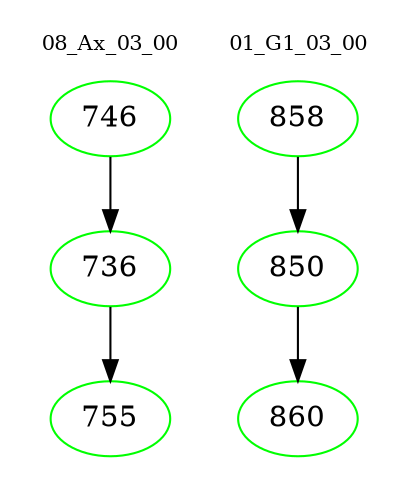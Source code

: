 digraph{
subgraph cluster_0 {
color = white
label = "08_Ax_03_00";
fontsize=10;
T0_746 [label="746", color="green"]
T0_746 -> T0_736 [color="black"]
T0_736 [label="736", color="green"]
T0_736 -> T0_755 [color="black"]
T0_755 [label="755", color="green"]
}
subgraph cluster_1 {
color = white
label = "01_G1_03_00";
fontsize=10;
T1_858 [label="858", color="green"]
T1_858 -> T1_850 [color="black"]
T1_850 [label="850", color="green"]
T1_850 -> T1_860 [color="black"]
T1_860 [label="860", color="green"]
}
}
